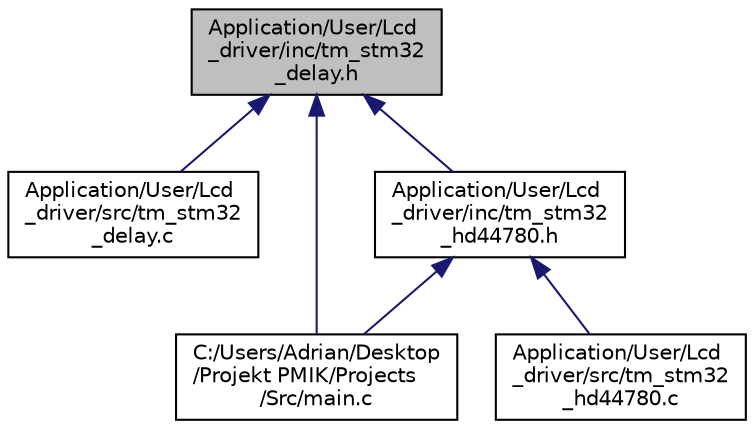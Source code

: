 digraph "Application/User/Lcd_driver/inc/tm_stm32_delay.h"
{
  edge [fontname="Helvetica",fontsize="10",labelfontname="Helvetica",labelfontsize="10"];
  node [fontname="Helvetica",fontsize="10",shape=record];
  Node4 [label="Application/User/Lcd\l_driver/inc/tm_stm32\l_delay.h",height=0.2,width=0.4,color="black", fillcolor="grey75", style="filled", fontcolor="black"];
  Node4 -> Node5 [dir="back",color="midnightblue",fontsize="10",style="solid"];
  Node5 [label="Application/User/Lcd\l_driver/src/tm_stm32\l_delay.c",height=0.2,width=0.4,color="black", fillcolor="white", style="filled",URL="$tm__stm32__delay_8c.html"];
  Node4 -> Node6 [dir="back",color="midnightblue",fontsize="10",style="solid"];
  Node6 [label="C:/Users/Adrian/Desktop\l/Projekt PMIK/Projects\l/Src/main.c",height=0.2,width=0.4,color="black", fillcolor="white", style="filled",URL="$main_8c.html",tooltip=": Main program body "];
  Node4 -> Node7 [dir="back",color="midnightblue",fontsize="10",style="solid"];
  Node7 [label="Application/User/Lcd\l_driver/inc/tm_stm32\l_hd44780.h",height=0.2,width=0.4,color="black", fillcolor="white", style="filled",URL="$tm__stm32__hd44780_8h.html"];
  Node7 -> Node8 [dir="back",color="midnightblue",fontsize="10",style="solid"];
  Node8 [label="Application/User/Lcd\l_driver/src/tm_stm32\l_hd44780.c",height=0.2,width=0.4,color="black", fillcolor="white", style="filled",URL="$tm__stm32__hd44780_8c.html"];
  Node7 -> Node6 [dir="back",color="midnightblue",fontsize="10",style="solid"];
}
